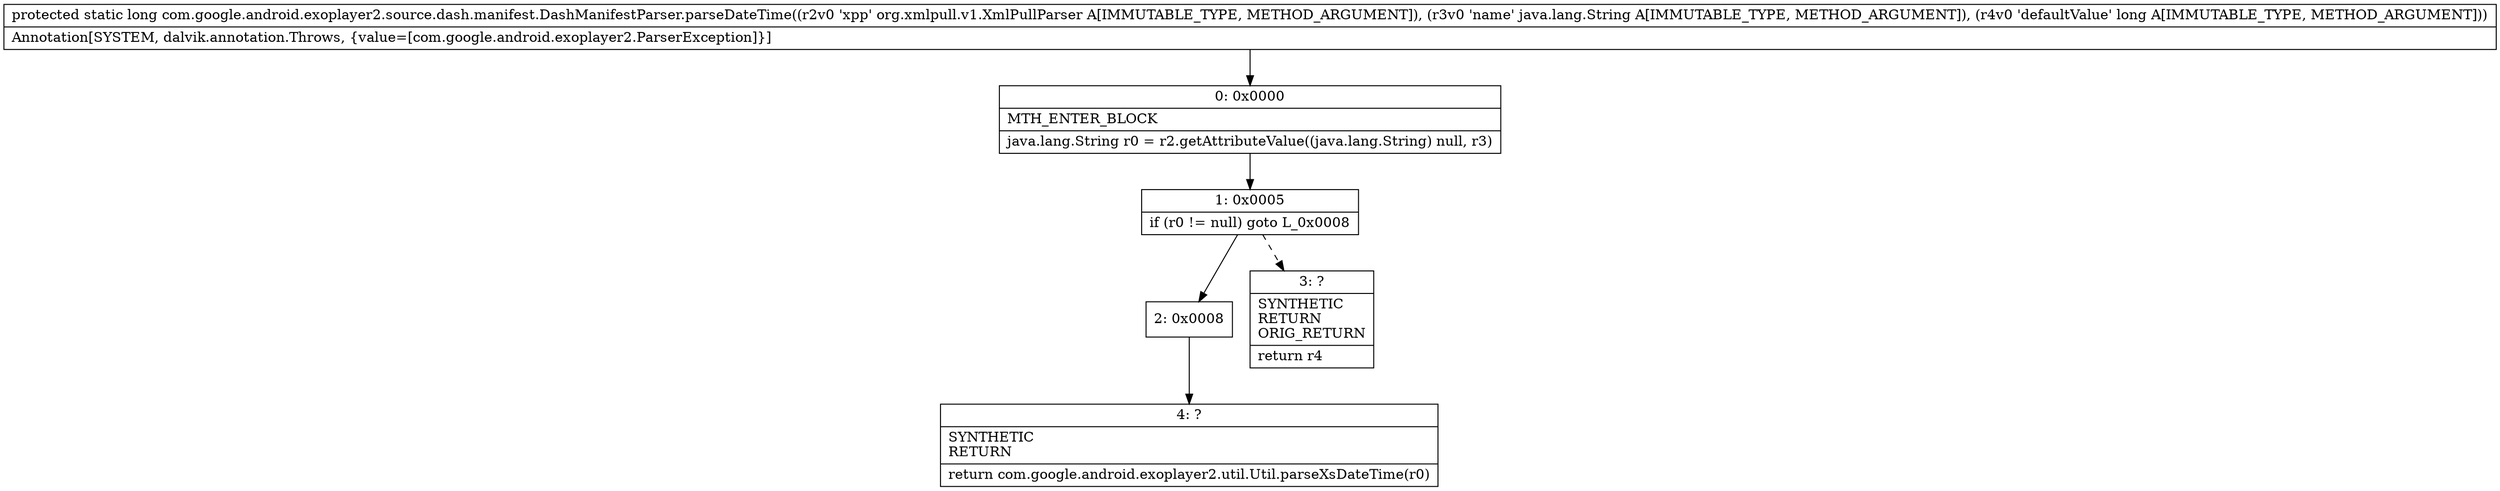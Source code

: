 digraph "CFG forcom.google.android.exoplayer2.source.dash.manifest.DashManifestParser.parseDateTime(Lorg\/xmlpull\/v1\/XmlPullParser;Ljava\/lang\/String;J)J" {
Node_0 [shape=record,label="{0\:\ 0x0000|MTH_ENTER_BLOCK\l|java.lang.String r0 = r2.getAttributeValue((java.lang.String) null, r3)\l}"];
Node_1 [shape=record,label="{1\:\ 0x0005|if (r0 != null) goto L_0x0008\l}"];
Node_2 [shape=record,label="{2\:\ 0x0008}"];
Node_3 [shape=record,label="{3\:\ ?|SYNTHETIC\lRETURN\lORIG_RETURN\l|return r4\l}"];
Node_4 [shape=record,label="{4\:\ ?|SYNTHETIC\lRETURN\l|return com.google.android.exoplayer2.util.Util.parseXsDateTime(r0)\l}"];
MethodNode[shape=record,label="{protected static long com.google.android.exoplayer2.source.dash.manifest.DashManifestParser.parseDateTime((r2v0 'xpp' org.xmlpull.v1.XmlPullParser A[IMMUTABLE_TYPE, METHOD_ARGUMENT]), (r3v0 'name' java.lang.String A[IMMUTABLE_TYPE, METHOD_ARGUMENT]), (r4v0 'defaultValue' long A[IMMUTABLE_TYPE, METHOD_ARGUMENT]))  | Annotation[SYSTEM, dalvik.annotation.Throws, \{value=[com.google.android.exoplayer2.ParserException]\}]\l}"];
MethodNode -> Node_0;
Node_0 -> Node_1;
Node_1 -> Node_2;
Node_1 -> Node_3[style=dashed];
Node_2 -> Node_4;
}

